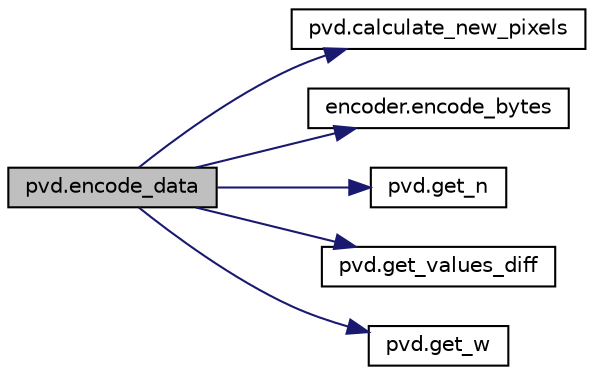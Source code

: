 digraph "pvd.encode_data"
{
 // INTERACTIVE_SVG=YES
 // LATEX_PDF_SIZE
  edge [fontname="Helvetica",fontsize="10",labelfontname="Helvetica",labelfontsize="10"];
  node [fontname="Helvetica",fontsize="10",shape=record];
  rankdir="LR";
  Node1 [label="pvd.encode_data",height=0.2,width=0.4,color="black", fillcolor="grey75", style="filled", fontcolor="black",tooltip=" "];
  Node1 -> Node2 [color="midnightblue",fontsize="10",style="solid",fontname="Helvetica"];
  Node2 [label="pvd.calculate_new_pixels",height=0.2,width=0.4,color="black", fillcolor="white", style="filled",URL="$namespacepvd.html#a2745930c4ffcda99f318c214003bbfa3",tooltip=" "];
  Node1 -> Node3 [color="midnightblue",fontsize="10",style="solid",fontname="Helvetica"];
  Node3 [label="encoder.encode_bytes",height=0.2,width=0.4,color="black", fillcolor="white", style="filled",URL="$namespaceencoder.html#aba8ced14b0f536cf45bf10415dcee4ad",tooltip=" "];
  Node1 -> Node4 [color="midnightblue",fontsize="10",style="solid",fontname="Helvetica"];
  Node4 [label="pvd.get_n",height=0.2,width=0.4,color="black", fillcolor="white", style="filled",URL="$namespacepvd.html#aff9ef4aaedde8d8ca74a91948be27f89",tooltip=" "];
  Node1 -> Node5 [color="midnightblue",fontsize="10",style="solid",fontname="Helvetica"];
  Node5 [label="pvd.get_values_diff",height=0.2,width=0.4,color="black", fillcolor="white", style="filled",URL="$namespacepvd.html#a15deb3360a4f59f4494c9f96e1a9d94f",tooltip=" "];
  Node1 -> Node6 [color="midnightblue",fontsize="10",style="solid",fontname="Helvetica"];
  Node6 [label="pvd.get_w",height=0.2,width=0.4,color="black", fillcolor="white", style="filled",URL="$namespacepvd.html#a096d86a02e92045375babb6bada4ce49",tooltip=" "];
}
